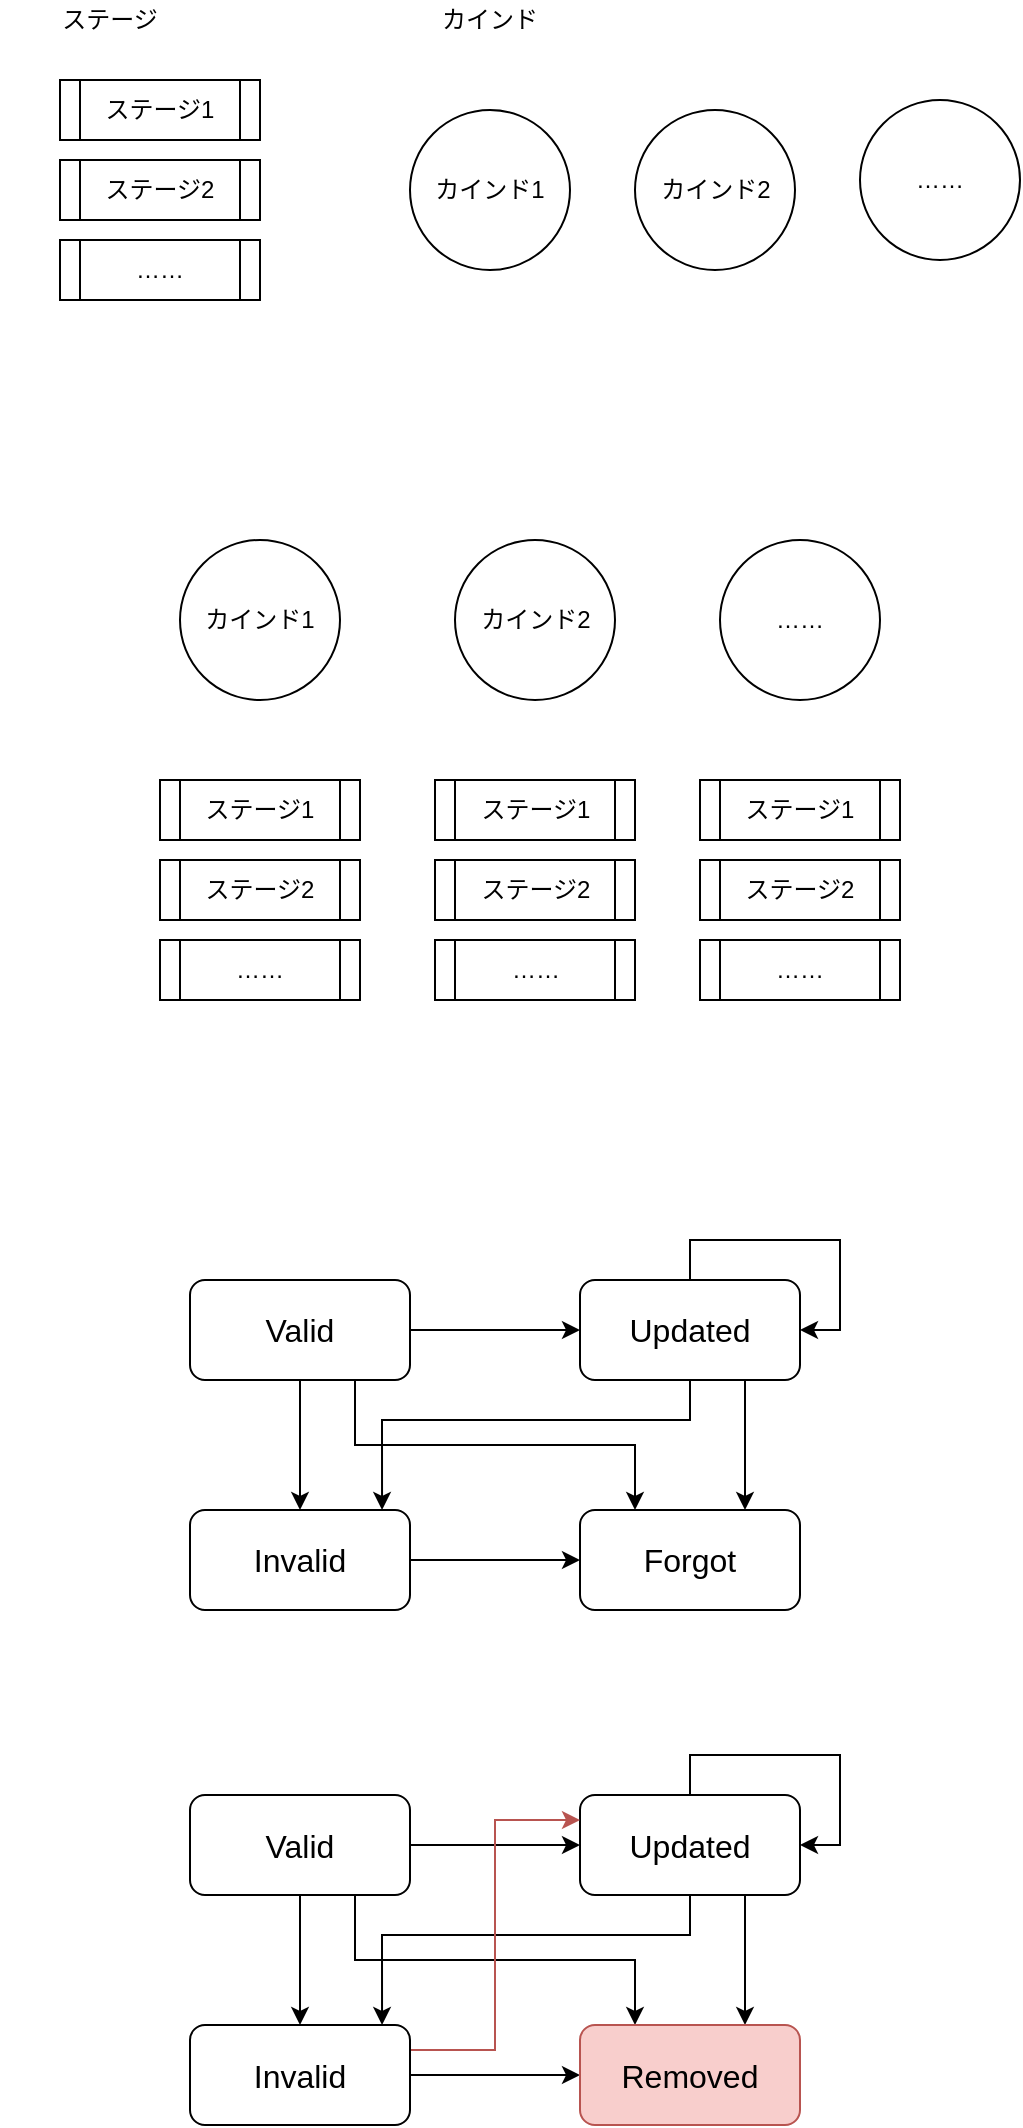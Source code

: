 <mxfile pages="1" version="11.2.5" type="device"><diagram id="wWq3qrdDJ1bjG1FTIKyM" name="Page-1"><mxGraphModel dx="1086" dy="808" grid="1" gridSize="10" guides="1" tooltips="1" connect="1" arrows="1" fold="1" page="1" pageScale="1" pageWidth="827" pageHeight="1169" math="0" shadow="0"><root><mxCell id="0"/><mxCell id="1" parent="0"/><mxCell id="hKxNFwfVw3azLeHG8uVL-1" value="ステージ" style="text;html=1;strokeColor=none;fillColor=none;align=center;verticalAlign=middle;whiteSpace=wrap;rounded=0;" parent="1" vertex="1"><mxGeometry x="50" y="30" width="110" height="20" as="geometry"/></mxCell><mxCell id="hKxNFwfVw3azLeHG8uVL-2" value="ステージ1" style="shape=process;whiteSpace=wrap;html=1;backgroundOutline=1;" parent="1" vertex="1"><mxGeometry x="80" y="70" width="100" height="30" as="geometry"/></mxCell><mxCell id="hKxNFwfVw3azLeHG8uVL-3" value="ステージ2" style="shape=process;whiteSpace=wrap;html=1;backgroundOutline=1;" parent="1" vertex="1"><mxGeometry x="80" y="110" width="100" height="30" as="geometry"/></mxCell><mxCell id="hKxNFwfVw3azLeHG8uVL-4" value="……" style="shape=process;whiteSpace=wrap;html=1;backgroundOutline=1;" parent="1" vertex="1"><mxGeometry x="80" y="150" width="100" height="30" as="geometry"/></mxCell><mxCell id="hKxNFwfVw3azLeHG8uVL-5" value="カインド" style="text;html=1;strokeColor=none;fillColor=none;align=center;verticalAlign=middle;whiteSpace=wrap;rounded=0;" parent="1" vertex="1"><mxGeometry x="240" y="30" width="110" height="20" as="geometry"/></mxCell><mxCell id="hKxNFwfVw3azLeHG8uVL-6" value="カインド1" style="ellipse;whiteSpace=wrap;html=1;aspect=fixed;" parent="1" vertex="1"><mxGeometry x="255" y="85" width="80" height="80" as="geometry"/></mxCell><mxCell id="hKxNFwfVw3azLeHG8uVL-7" value="カインド2" style="ellipse;whiteSpace=wrap;html=1;aspect=fixed;" parent="1" vertex="1"><mxGeometry x="367.5" y="85" width="80" height="80" as="geometry"/></mxCell><mxCell id="hKxNFwfVw3azLeHG8uVL-8" value="……" style="ellipse;whiteSpace=wrap;html=1;aspect=fixed;" parent="1" vertex="1"><mxGeometry x="480" y="80" width="80" height="80" as="geometry"/></mxCell><mxCell id="H3znWfoUcAIw7L22zV_K-1" value="ステージ1" style="shape=process;whiteSpace=wrap;html=1;backgroundOutline=1;" parent="1" vertex="1"><mxGeometry x="130" y="420" width="100" height="30" as="geometry"/></mxCell><mxCell id="H3znWfoUcAIw7L22zV_K-2" value="ステージ2" style="shape=process;whiteSpace=wrap;html=1;backgroundOutline=1;" parent="1" vertex="1"><mxGeometry x="130" y="460" width="100" height="30" as="geometry"/></mxCell><mxCell id="H3znWfoUcAIw7L22zV_K-3" value="……" style="shape=process;whiteSpace=wrap;html=1;backgroundOutline=1;" parent="1" vertex="1"><mxGeometry x="130" y="500" width="100" height="30" as="geometry"/></mxCell><mxCell id="H3znWfoUcAIw7L22zV_K-4" value="カインド1" style="ellipse;whiteSpace=wrap;html=1;aspect=fixed;" parent="1" vertex="1"><mxGeometry x="140" y="300" width="80" height="80" as="geometry"/></mxCell><mxCell id="H3znWfoUcAIw7L22zV_K-5" value="カインド2" style="ellipse;whiteSpace=wrap;html=1;aspect=fixed;" parent="1" vertex="1"><mxGeometry x="277.5" y="300" width="80" height="80" as="geometry"/></mxCell><mxCell id="H3znWfoUcAIw7L22zV_K-6" value="……" style="ellipse;whiteSpace=wrap;html=1;aspect=fixed;" parent="1" vertex="1"><mxGeometry x="410" y="300" width="80" height="80" as="geometry"/></mxCell><mxCell id="H3znWfoUcAIw7L22zV_K-7" value="ステージ1" style="shape=process;whiteSpace=wrap;html=1;backgroundOutline=1;" parent="1" vertex="1"><mxGeometry x="267.5" y="420" width="100" height="30" as="geometry"/></mxCell><mxCell id="H3znWfoUcAIw7L22zV_K-8" value="ステージ2" style="shape=process;whiteSpace=wrap;html=1;backgroundOutline=1;" parent="1" vertex="1"><mxGeometry x="267.5" y="460" width="100" height="30" as="geometry"/></mxCell><mxCell id="H3znWfoUcAIw7L22zV_K-9" value="……" style="shape=process;whiteSpace=wrap;html=1;backgroundOutline=1;" parent="1" vertex="1"><mxGeometry x="267.5" y="500" width="100" height="30" as="geometry"/></mxCell><mxCell id="H3znWfoUcAIw7L22zV_K-10" value="ステージ1" style="shape=process;whiteSpace=wrap;html=1;backgroundOutline=1;" parent="1" vertex="1"><mxGeometry x="400" y="420" width="100" height="30" as="geometry"/></mxCell><mxCell id="H3znWfoUcAIw7L22zV_K-11" value="ステージ2" style="shape=process;whiteSpace=wrap;html=1;backgroundOutline=1;" parent="1" vertex="1"><mxGeometry x="400" y="460" width="100" height="30" as="geometry"/></mxCell><mxCell id="H3znWfoUcAIw7L22zV_K-12" value="……" style="shape=process;whiteSpace=wrap;html=1;backgroundOutline=1;" parent="1" vertex="1"><mxGeometry x="400" y="500" width="100" height="30" as="geometry"/></mxCell><mxCell id="H3znWfoUcAIw7L22zV_K-18" style="edgeStyle=orthogonalEdgeStyle;rounded=0;orthogonalLoop=1;jettySize=auto;html=1;" parent="1" source="H3znWfoUcAIw7L22zV_K-14" target="H3znWfoUcAIw7L22zV_K-15" edge="1"><mxGeometry relative="1" as="geometry"/></mxCell><mxCell id="H3znWfoUcAIw7L22zV_K-20" style="edgeStyle=orthogonalEdgeStyle;rounded=0;orthogonalLoop=1;jettySize=auto;html=1;exitX=0.5;exitY=1;exitDx=0;exitDy=0;" parent="1" source="H3znWfoUcAIw7L22zV_K-14" target="H3znWfoUcAIw7L22zV_K-16" edge="1"><mxGeometry relative="1" as="geometry"/></mxCell><mxCell id="H3znWfoUcAIw7L22zV_K-21" style="edgeStyle=orthogonalEdgeStyle;rounded=0;orthogonalLoop=1;jettySize=auto;html=1;exitX=0.75;exitY=1;exitDx=0;exitDy=0;entryX=0.25;entryY=0;entryDx=0;entryDy=0;" parent="1" source="H3znWfoUcAIw7L22zV_K-14" target="H3znWfoUcAIw7L22zV_K-17" edge="1"><mxGeometry relative="1" as="geometry"><mxPoint x="370" y="780" as="targetPoint"/></mxGeometry></mxCell><mxCell id="H3znWfoUcAIw7L22zV_K-14" value="&lt;font style=&quot;font-size: 16px&quot;&gt;Valid&lt;/font&gt;" style="rounded=1;whiteSpace=wrap;html=1;" parent="1" vertex="1"><mxGeometry x="145" y="670" width="110" height="50" as="geometry"/></mxCell><mxCell id="H3znWfoUcAIw7L22zV_K-22" style="edgeStyle=orthogonalEdgeStyle;rounded=0;orthogonalLoop=1;jettySize=auto;html=1;exitX=0.75;exitY=1;exitDx=0;exitDy=0;entryX=0.75;entryY=0;entryDx=0;entryDy=0;" parent="1" source="H3znWfoUcAIw7L22zV_K-15" target="H3znWfoUcAIw7L22zV_K-17" edge="1"><mxGeometry relative="1" as="geometry"/></mxCell><mxCell id="H3znWfoUcAIw7L22zV_K-23" style="edgeStyle=orthogonalEdgeStyle;rounded=0;orthogonalLoop=1;jettySize=auto;html=1;exitX=0.5;exitY=1;exitDx=0;exitDy=0;entryX=0.873;entryY=0;entryDx=0;entryDy=0;entryPerimeter=0;" parent="1" source="H3znWfoUcAIw7L22zV_K-15" target="H3znWfoUcAIw7L22zV_K-16" edge="1"><mxGeometry relative="1" as="geometry"><Array as="points"><mxPoint x="395" y="740"/><mxPoint x="241" y="740"/></Array></mxGeometry></mxCell><mxCell id="H3znWfoUcAIw7L22zV_K-15" value="&lt;font style=&quot;font-size: 16px&quot;&gt;Updated&lt;/font&gt;" style="rounded=1;whiteSpace=wrap;html=1;" parent="1" vertex="1"><mxGeometry x="340" y="670" width="110" height="50" as="geometry"/></mxCell><mxCell id="H3znWfoUcAIw7L22zV_K-24" style="edgeStyle=orthogonalEdgeStyle;rounded=0;orthogonalLoop=1;jettySize=auto;html=1;exitX=1;exitY=0.5;exitDx=0;exitDy=0;entryX=0;entryY=0.5;entryDx=0;entryDy=0;" parent="1" source="H3znWfoUcAIw7L22zV_K-16" target="H3znWfoUcAIw7L22zV_K-17" edge="1"><mxGeometry relative="1" as="geometry"/></mxCell><mxCell id="H3znWfoUcAIw7L22zV_K-16" value="&lt;font style=&quot;font-size: 16px&quot;&gt;Invalid&lt;/font&gt;" style="rounded=1;whiteSpace=wrap;html=1;" parent="1" vertex="1"><mxGeometry x="145" y="785" width="110" height="50" as="geometry"/></mxCell><mxCell id="H3znWfoUcAIw7L22zV_K-17" value="&lt;font style=&quot;font-size: 16px&quot;&gt;Forgot&lt;/font&gt;" style="rounded=1;whiteSpace=wrap;html=1;" parent="1" vertex="1"><mxGeometry x="340" y="785" width="110" height="50" as="geometry"/></mxCell><mxCell id="H3znWfoUcAIw7L22zV_K-19" style="edgeStyle=orthogonalEdgeStyle;rounded=0;orthogonalLoop=1;jettySize=auto;html=1;exitX=0.5;exitY=0;exitDx=0;exitDy=0;entryX=1;entryY=0.5;entryDx=0;entryDy=0;" parent="1" source="H3znWfoUcAIw7L22zV_K-15" target="H3znWfoUcAIw7L22zV_K-15" edge="1"><mxGeometry relative="1" as="geometry"/></mxCell><mxCell id="uILjHa3Ev0mYt_2mViJr-1" style="edgeStyle=orthogonalEdgeStyle;rounded=0;orthogonalLoop=1;jettySize=auto;html=1;" edge="1" parent="1" source="uILjHa3Ev0mYt_2mViJr-4" target="uILjHa3Ev0mYt_2mViJr-7"><mxGeometry relative="1" as="geometry"/></mxCell><mxCell id="uILjHa3Ev0mYt_2mViJr-2" style="edgeStyle=orthogonalEdgeStyle;rounded=0;orthogonalLoop=1;jettySize=auto;html=1;exitX=0.5;exitY=1;exitDx=0;exitDy=0;" edge="1" parent="1" source="uILjHa3Ev0mYt_2mViJr-4" target="uILjHa3Ev0mYt_2mViJr-9"><mxGeometry relative="1" as="geometry"/></mxCell><mxCell id="uILjHa3Ev0mYt_2mViJr-3" style="edgeStyle=orthogonalEdgeStyle;rounded=0;orthogonalLoop=1;jettySize=auto;html=1;exitX=0.75;exitY=1;exitDx=0;exitDy=0;entryX=0.25;entryY=0;entryDx=0;entryDy=0;" edge="1" parent="1" source="uILjHa3Ev0mYt_2mViJr-4" target="uILjHa3Ev0mYt_2mViJr-10"><mxGeometry relative="1" as="geometry"><mxPoint x="370" y="1037.5" as="targetPoint"/></mxGeometry></mxCell><mxCell id="uILjHa3Ev0mYt_2mViJr-4" value="&lt;font style=&quot;font-size: 16px&quot;&gt;Valid&lt;/font&gt;" style="rounded=1;whiteSpace=wrap;html=1;" vertex="1" parent="1"><mxGeometry x="145" y="927.5" width="110" height="50" as="geometry"/></mxCell><mxCell id="uILjHa3Ev0mYt_2mViJr-5" style="edgeStyle=orthogonalEdgeStyle;rounded=0;orthogonalLoop=1;jettySize=auto;html=1;exitX=0.75;exitY=1;exitDx=0;exitDy=0;entryX=0.75;entryY=0;entryDx=0;entryDy=0;" edge="1" parent="1" source="uILjHa3Ev0mYt_2mViJr-7" target="uILjHa3Ev0mYt_2mViJr-10"><mxGeometry relative="1" as="geometry"/></mxCell><mxCell id="uILjHa3Ev0mYt_2mViJr-6" style="edgeStyle=orthogonalEdgeStyle;rounded=0;orthogonalLoop=1;jettySize=auto;html=1;exitX=0.5;exitY=1;exitDx=0;exitDy=0;entryX=0.873;entryY=0;entryDx=0;entryDy=0;entryPerimeter=0;" edge="1" parent="1" source="uILjHa3Ev0mYt_2mViJr-7" target="uILjHa3Ev0mYt_2mViJr-9"><mxGeometry relative="1" as="geometry"><Array as="points"><mxPoint x="395" y="997.5"/><mxPoint x="241" y="997.5"/></Array></mxGeometry></mxCell><mxCell id="uILjHa3Ev0mYt_2mViJr-7" value="&lt;font style=&quot;font-size: 16px&quot;&gt;Updated&lt;/font&gt;" style="rounded=1;whiteSpace=wrap;html=1;" vertex="1" parent="1"><mxGeometry x="340" y="927.5" width="110" height="50" as="geometry"/></mxCell><mxCell id="uILjHa3Ev0mYt_2mViJr-8" style="edgeStyle=orthogonalEdgeStyle;rounded=0;orthogonalLoop=1;jettySize=auto;html=1;exitX=1;exitY=0.5;exitDx=0;exitDy=0;entryX=0;entryY=0.5;entryDx=0;entryDy=0;" edge="1" parent="1" source="uILjHa3Ev0mYt_2mViJr-9" target="uILjHa3Ev0mYt_2mViJr-10"><mxGeometry relative="1" as="geometry"/></mxCell><mxCell id="uILjHa3Ev0mYt_2mViJr-12" style="edgeStyle=orthogonalEdgeStyle;rounded=0;orthogonalLoop=1;jettySize=auto;html=1;exitX=1;exitY=0.25;exitDx=0;exitDy=0;entryX=0;entryY=0.25;entryDx=0;entryDy=0;fillColor=#f8cecc;strokeColor=#b85450;" edge="1" parent="1" source="uILjHa3Ev0mYt_2mViJr-9" target="uILjHa3Ev0mYt_2mViJr-7"><mxGeometry relative="1" as="geometry"/></mxCell><mxCell id="uILjHa3Ev0mYt_2mViJr-9" value="&lt;font style=&quot;font-size: 16px&quot;&gt;Invalid&lt;/font&gt;" style="rounded=1;whiteSpace=wrap;html=1;" vertex="1" parent="1"><mxGeometry x="145" y="1042.5" width="110" height="50" as="geometry"/></mxCell><mxCell id="uILjHa3Ev0mYt_2mViJr-10" value="&lt;font style=&quot;font-size: 16px&quot;&gt;Removed&lt;/font&gt;" style="rounded=1;whiteSpace=wrap;html=1;fillColor=#f8cecc;strokeColor=#b85450;" vertex="1" parent="1"><mxGeometry x="340" y="1042.5" width="110" height="50" as="geometry"/></mxCell><mxCell id="uILjHa3Ev0mYt_2mViJr-11" style="edgeStyle=orthogonalEdgeStyle;rounded=0;orthogonalLoop=1;jettySize=auto;html=1;exitX=0.5;exitY=0;exitDx=0;exitDy=0;entryX=1;entryY=0.5;entryDx=0;entryDy=0;" edge="1" parent="1" source="uILjHa3Ev0mYt_2mViJr-7" target="uILjHa3Ev0mYt_2mViJr-7"><mxGeometry relative="1" as="geometry"/></mxCell></root></mxGraphModel></diagram></mxfile>